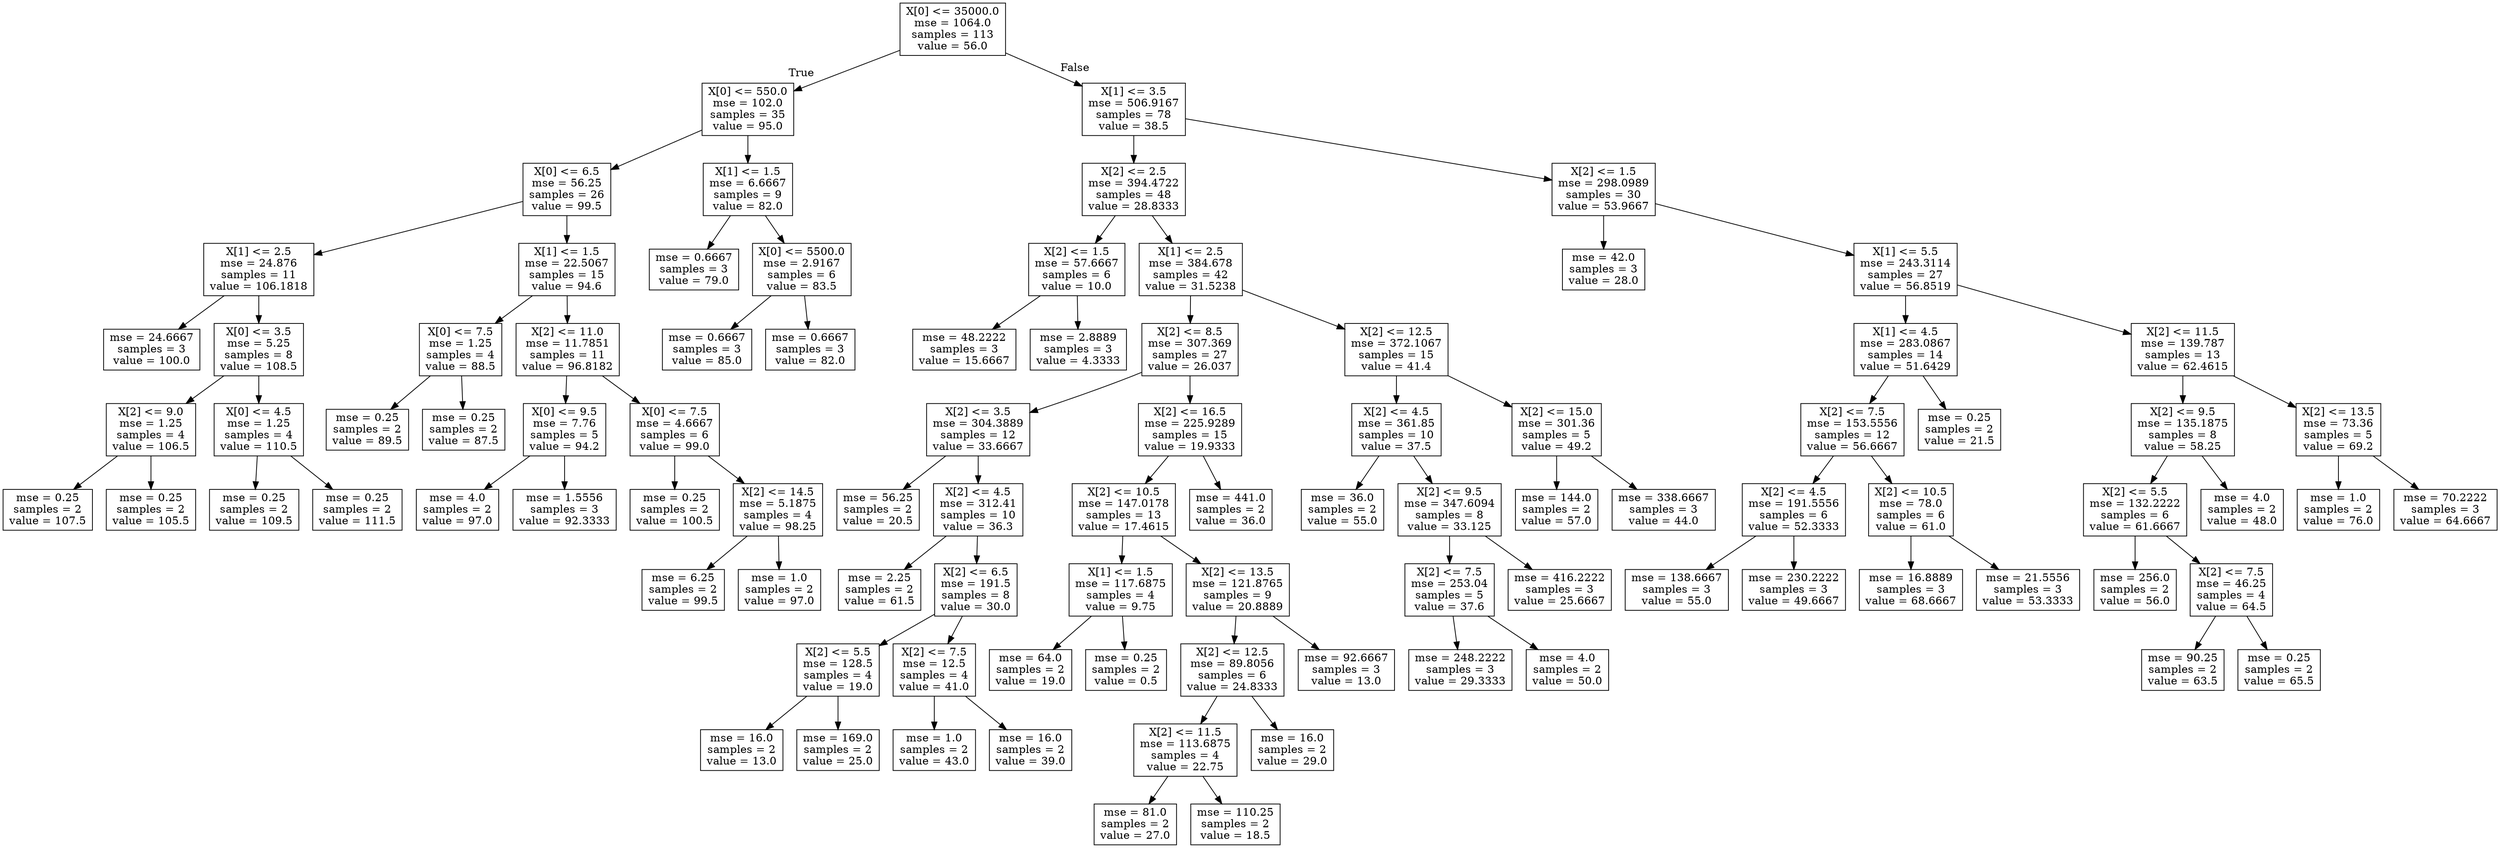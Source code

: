 digraph Tree {
node [shape=box] ;
0 [label="X[0] <= 35000.0\nmse = 1064.0\nsamples = 113\nvalue = 56.0"] ;
1 [label="X[0] <= 550.0\nmse = 102.0\nsamples = 35\nvalue = 95.0"] ;
0 -> 1 [labeldistance=2.5, labelangle=45, headlabel="True"] ;
2 [label="X[0] <= 6.5\nmse = 56.25\nsamples = 26\nvalue = 99.5"] ;
1 -> 2 ;
3 [label="X[1] <= 2.5\nmse = 24.876\nsamples = 11\nvalue = 106.1818"] ;
2 -> 3 ;
4 [label="mse = 24.6667\nsamples = 3\nvalue = 100.0"] ;
3 -> 4 ;
5 [label="X[0] <= 3.5\nmse = 5.25\nsamples = 8\nvalue = 108.5"] ;
3 -> 5 ;
6 [label="X[2] <= 9.0\nmse = 1.25\nsamples = 4\nvalue = 106.5"] ;
5 -> 6 ;
7 [label="mse = 0.25\nsamples = 2\nvalue = 107.5"] ;
6 -> 7 ;
8 [label="mse = 0.25\nsamples = 2\nvalue = 105.5"] ;
6 -> 8 ;
9 [label="X[0] <= 4.5\nmse = 1.25\nsamples = 4\nvalue = 110.5"] ;
5 -> 9 ;
10 [label="mse = 0.25\nsamples = 2\nvalue = 109.5"] ;
9 -> 10 ;
11 [label="mse = 0.25\nsamples = 2\nvalue = 111.5"] ;
9 -> 11 ;
12 [label="X[1] <= 1.5\nmse = 22.5067\nsamples = 15\nvalue = 94.6"] ;
2 -> 12 ;
13 [label="X[0] <= 7.5\nmse = 1.25\nsamples = 4\nvalue = 88.5"] ;
12 -> 13 ;
14 [label="mse = 0.25\nsamples = 2\nvalue = 89.5"] ;
13 -> 14 ;
15 [label="mse = 0.25\nsamples = 2\nvalue = 87.5"] ;
13 -> 15 ;
16 [label="X[2] <= 11.0\nmse = 11.7851\nsamples = 11\nvalue = 96.8182"] ;
12 -> 16 ;
17 [label="X[0] <= 9.5\nmse = 7.76\nsamples = 5\nvalue = 94.2"] ;
16 -> 17 ;
18 [label="mse = 4.0\nsamples = 2\nvalue = 97.0"] ;
17 -> 18 ;
19 [label="mse = 1.5556\nsamples = 3\nvalue = 92.3333"] ;
17 -> 19 ;
20 [label="X[0] <= 7.5\nmse = 4.6667\nsamples = 6\nvalue = 99.0"] ;
16 -> 20 ;
21 [label="mse = 0.25\nsamples = 2\nvalue = 100.5"] ;
20 -> 21 ;
22 [label="X[2] <= 14.5\nmse = 5.1875\nsamples = 4\nvalue = 98.25"] ;
20 -> 22 ;
23 [label="mse = 6.25\nsamples = 2\nvalue = 99.5"] ;
22 -> 23 ;
24 [label="mse = 1.0\nsamples = 2\nvalue = 97.0"] ;
22 -> 24 ;
25 [label="X[1] <= 1.5\nmse = 6.6667\nsamples = 9\nvalue = 82.0"] ;
1 -> 25 ;
26 [label="mse = 0.6667\nsamples = 3\nvalue = 79.0"] ;
25 -> 26 ;
27 [label="X[0] <= 5500.0\nmse = 2.9167\nsamples = 6\nvalue = 83.5"] ;
25 -> 27 ;
28 [label="mse = 0.6667\nsamples = 3\nvalue = 85.0"] ;
27 -> 28 ;
29 [label="mse = 0.6667\nsamples = 3\nvalue = 82.0"] ;
27 -> 29 ;
30 [label="X[1] <= 3.5\nmse = 506.9167\nsamples = 78\nvalue = 38.5"] ;
0 -> 30 [labeldistance=2.5, labelangle=-45, headlabel="False"] ;
31 [label="X[2] <= 2.5\nmse = 394.4722\nsamples = 48\nvalue = 28.8333"] ;
30 -> 31 ;
32 [label="X[2] <= 1.5\nmse = 57.6667\nsamples = 6\nvalue = 10.0"] ;
31 -> 32 ;
33 [label="mse = 48.2222\nsamples = 3\nvalue = 15.6667"] ;
32 -> 33 ;
34 [label="mse = 2.8889\nsamples = 3\nvalue = 4.3333"] ;
32 -> 34 ;
35 [label="X[1] <= 2.5\nmse = 384.678\nsamples = 42\nvalue = 31.5238"] ;
31 -> 35 ;
36 [label="X[2] <= 8.5\nmse = 307.369\nsamples = 27\nvalue = 26.037"] ;
35 -> 36 ;
37 [label="X[2] <= 3.5\nmse = 304.3889\nsamples = 12\nvalue = 33.6667"] ;
36 -> 37 ;
38 [label="mse = 56.25\nsamples = 2\nvalue = 20.5"] ;
37 -> 38 ;
39 [label="X[2] <= 4.5\nmse = 312.41\nsamples = 10\nvalue = 36.3"] ;
37 -> 39 ;
40 [label="mse = 2.25\nsamples = 2\nvalue = 61.5"] ;
39 -> 40 ;
41 [label="X[2] <= 6.5\nmse = 191.5\nsamples = 8\nvalue = 30.0"] ;
39 -> 41 ;
42 [label="X[2] <= 5.5\nmse = 128.5\nsamples = 4\nvalue = 19.0"] ;
41 -> 42 ;
43 [label="mse = 16.0\nsamples = 2\nvalue = 13.0"] ;
42 -> 43 ;
44 [label="mse = 169.0\nsamples = 2\nvalue = 25.0"] ;
42 -> 44 ;
45 [label="X[2] <= 7.5\nmse = 12.5\nsamples = 4\nvalue = 41.0"] ;
41 -> 45 ;
46 [label="mse = 1.0\nsamples = 2\nvalue = 43.0"] ;
45 -> 46 ;
47 [label="mse = 16.0\nsamples = 2\nvalue = 39.0"] ;
45 -> 47 ;
48 [label="X[2] <= 16.5\nmse = 225.9289\nsamples = 15\nvalue = 19.9333"] ;
36 -> 48 ;
49 [label="X[2] <= 10.5\nmse = 147.0178\nsamples = 13\nvalue = 17.4615"] ;
48 -> 49 ;
50 [label="X[1] <= 1.5\nmse = 117.6875\nsamples = 4\nvalue = 9.75"] ;
49 -> 50 ;
51 [label="mse = 64.0\nsamples = 2\nvalue = 19.0"] ;
50 -> 51 ;
52 [label="mse = 0.25\nsamples = 2\nvalue = 0.5"] ;
50 -> 52 ;
53 [label="X[2] <= 13.5\nmse = 121.8765\nsamples = 9\nvalue = 20.8889"] ;
49 -> 53 ;
54 [label="X[2] <= 12.5\nmse = 89.8056\nsamples = 6\nvalue = 24.8333"] ;
53 -> 54 ;
55 [label="X[2] <= 11.5\nmse = 113.6875\nsamples = 4\nvalue = 22.75"] ;
54 -> 55 ;
56 [label="mse = 81.0\nsamples = 2\nvalue = 27.0"] ;
55 -> 56 ;
57 [label="mse = 110.25\nsamples = 2\nvalue = 18.5"] ;
55 -> 57 ;
58 [label="mse = 16.0\nsamples = 2\nvalue = 29.0"] ;
54 -> 58 ;
59 [label="mse = 92.6667\nsamples = 3\nvalue = 13.0"] ;
53 -> 59 ;
60 [label="mse = 441.0\nsamples = 2\nvalue = 36.0"] ;
48 -> 60 ;
61 [label="X[2] <= 12.5\nmse = 372.1067\nsamples = 15\nvalue = 41.4"] ;
35 -> 61 ;
62 [label="X[2] <= 4.5\nmse = 361.85\nsamples = 10\nvalue = 37.5"] ;
61 -> 62 ;
63 [label="mse = 36.0\nsamples = 2\nvalue = 55.0"] ;
62 -> 63 ;
64 [label="X[2] <= 9.5\nmse = 347.6094\nsamples = 8\nvalue = 33.125"] ;
62 -> 64 ;
65 [label="X[2] <= 7.5\nmse = 253.04\nsamples = 5\nvalue = 37.6"] ;
64 -> 65 ;
66 [label="mse = 248.2222\nsamples = 3\nvalue = 29.3333"] ;
65 -> 66 ;
67 [label="mse = 4.0\nsamples = 2\nvalue = 50.0"] ;
65 -> 67 ;
68 [label="mse = 416.2222\nsamples = 3\nvalue = 25.6667"] ;
64 -> 68 ;
69 [label="X[2] <= 15.0\nmse = 301.36\nsamples = 5\nvalue = 49.2"] ;
61 -> 69 ;
70 [label="mse = 144.0\nsamples = 2\nvalue = 57.0"] ;
69 -> 70 ;
71 [label="mse = 338.6667\nsamples = 3\nvalue = 44.0"] ;
69 -> 71 ;
72 [label="X[2] <= 1.5\nmse = 298.0989\nsamples = 30\nvalue = 53.9667"] ;
30 -> 72 ;
73 [label="mse = 42.0\nsamples = 3\nvalue = 28.0"] ;
72 -> 73 ;
74 [label="X[1] <= 5.5\nmse = 243.3114\nsamples = 27\nvalue = 56.8519"] ;
72 -> 74 ;
75 [label="X[1] <= 4.5\nmse = 283.0867\nsamples = 14\nvalue = 51.6429"] ;
74 -> 75 ;
76 [label="X[2] <= 7.5\nmse = 153.5556\nsamples = 12\nvalue = 56.6667"] ;
75 -> 76 ;
77 [label="X[2] <= 4.5\nmse = 191.5556\nsamples = 6\nvalue = 52.3333"] ;
76 -> 77 ;
78 [label="mse = 138.6667\nsamples = 3\nvalue = 55.0"] ;
77 -> 78 ;
79 [label="mse = 230.2222\nsamples = 3\nvalue = 49.6667"] ;
77 -> 79 ;
80 [label="X[2] <= 10.5\nmse = 78.0\nsamples = 6\nvalue = 61.0"] ;
76 -> 80 ;
81 [label="mse = 16.8889\nsamples = 3\nvalue = 68.6667"] ;
80 -> 81 ;
82 [label="mse = 21.5556\nsamples = 3\nvalue = 53.3333"] ;
80 -> 82 ;
83 [label="mse = 0.25\nsamples = 2\nvalue = 21.5"] ;
75 -> 83 ;
84 [label="X[2] <= 11.5\nmse = 139.787\nsamples = 13\nvalue = 62.4615"] ;
74 -> 84 ;
85 [label="X[2] <= 9.5\nmse = 135.1875\nsamples = 8\nvalue = 58.25"] ;
84 -> 85 ;
86 [label="X[2] <= 5.5\nmse = 132.2222\nsamples = 6\nvalue = 61.6667"] ;
85 -> 86 ;
87 [label="mse = 256.0\nsamples = 2\nvalue = 56.0"] ;
86 -> 87 ;
88 [label="X[2] <= 7.5\nmse = 46.25\nsamples = 4\nvalue = 64.5"] ;
86 -> 88 ;
89 [label="mse = 90.25\nsamples = 2\nvalue = 63.5"] ;
88 -> 89 ;
90 [label="mse = 0.25\nsamples = 2\nvalue = 65.5"] ;
88 -> 90 ;
91 [label="mse = 4.0\nsamples = 2\nvalue = 48.0"] ;
85 -> 91 ;
92 [label="X[2] <= 13.5\nmse = 73.36\nsamples = 5\nvalue = 69.2"] ;
84 -> 92 ;
93 [label="mse = 1.0\nsamples = 2\nvalue = 76.0"] ;
92 -> 93 ;
94 [label="mse = 70.2222\nsamples = 3\nvalue = 64.6667"] ;
92 -> 94 ;
}